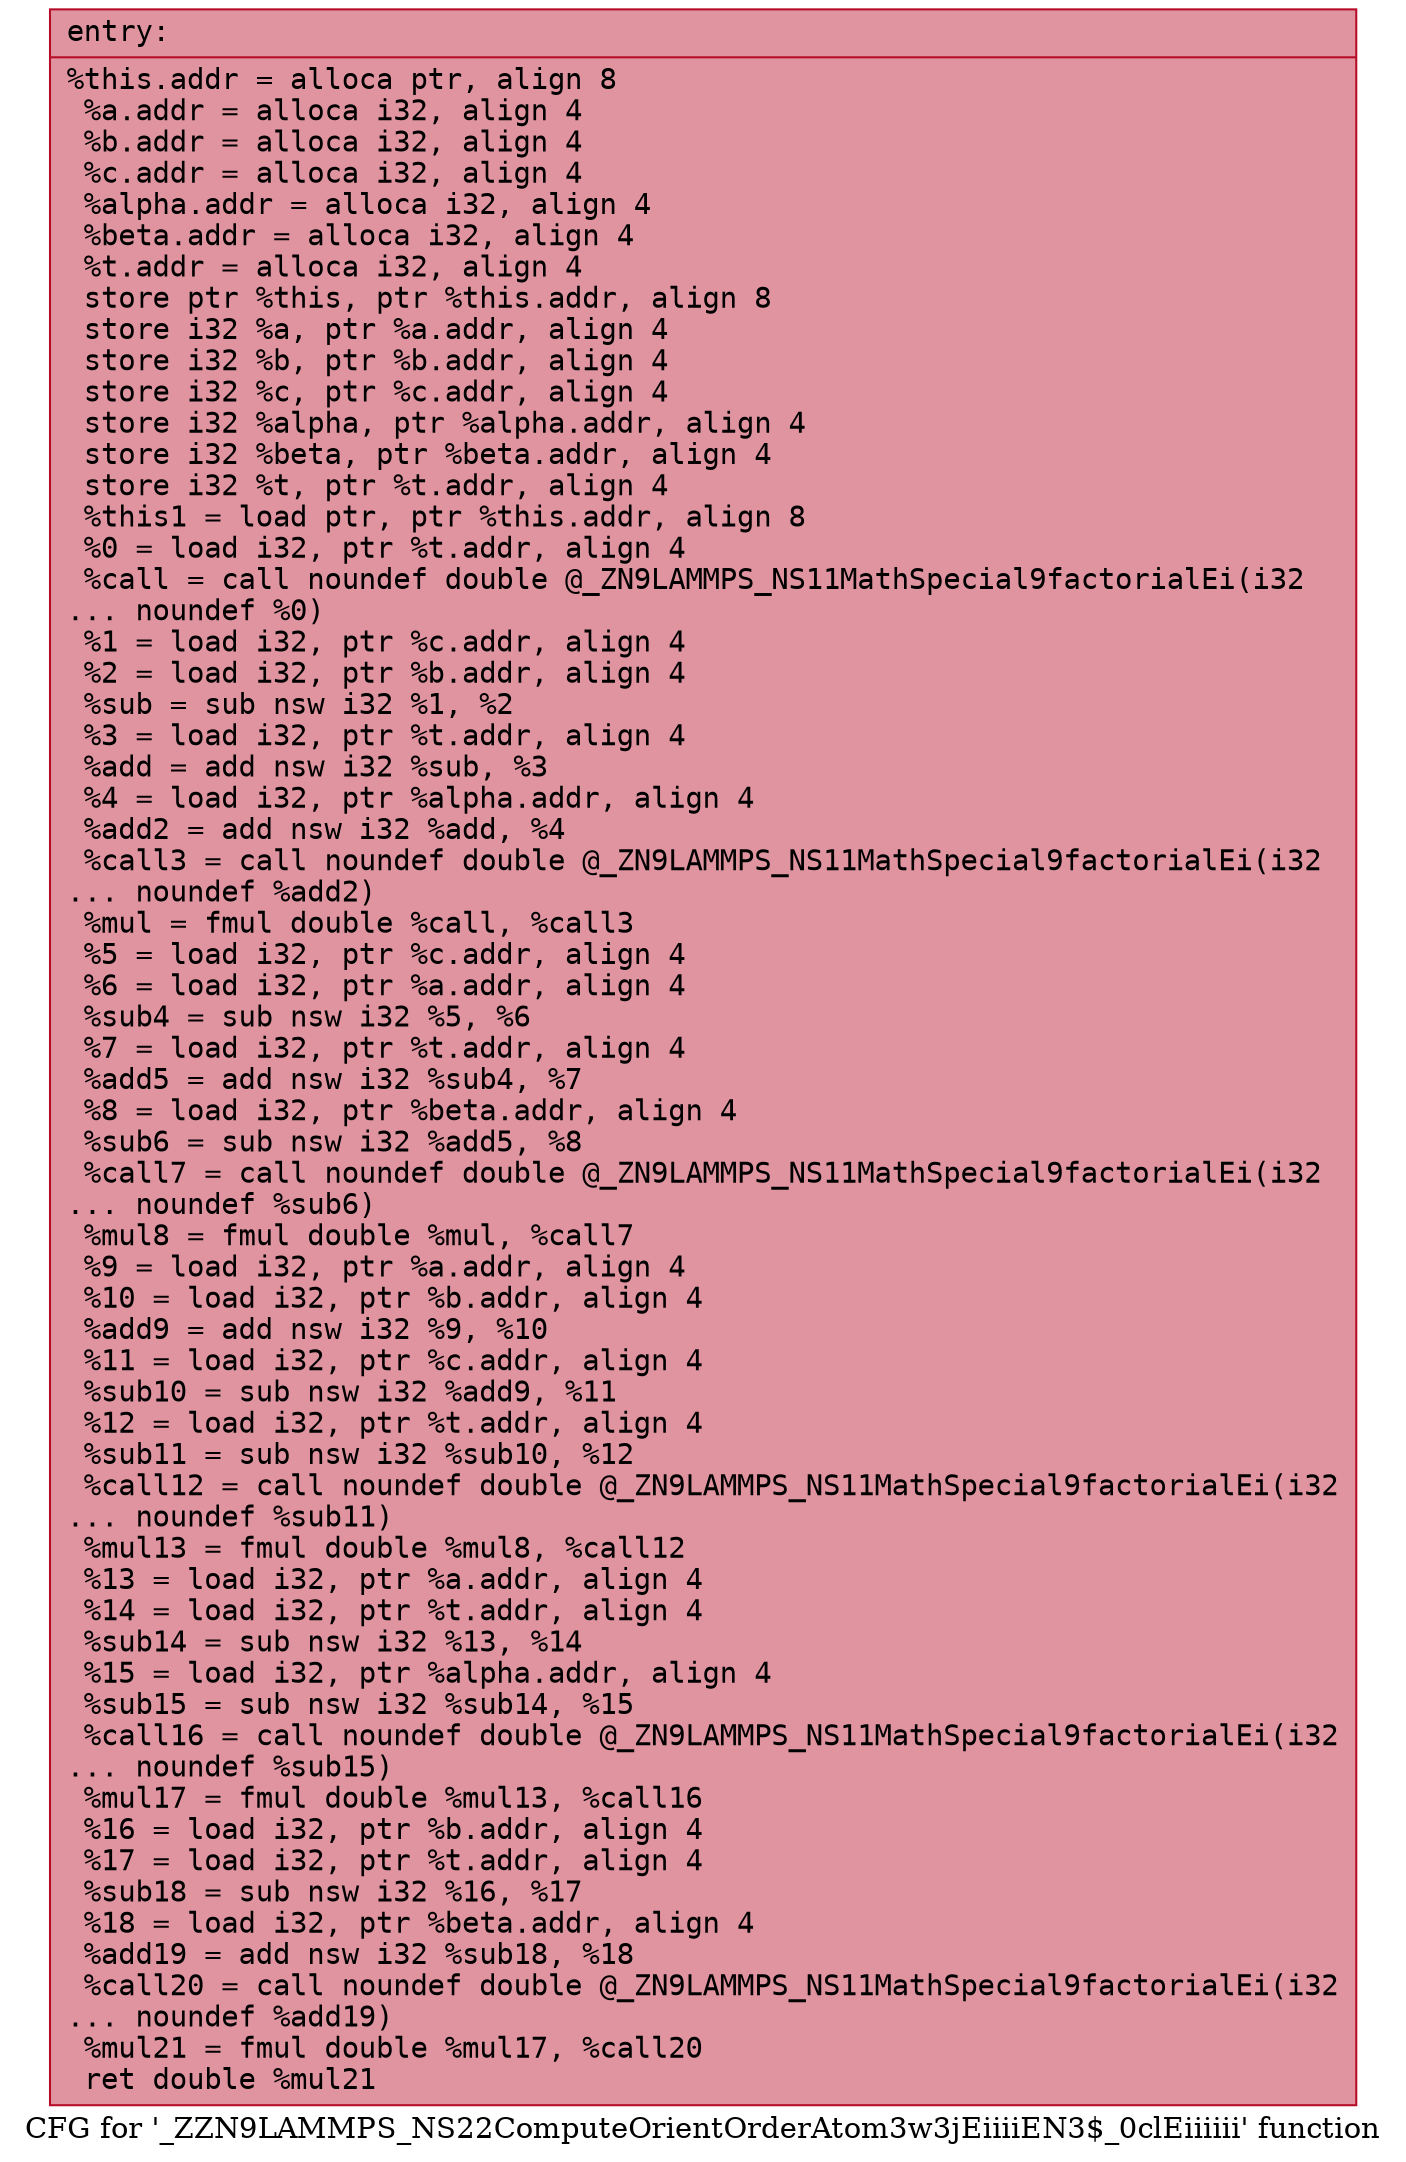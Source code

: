 digraph "CFG for '_ZZN9LAMMPS_NS22ComputeOrientOrderAtom3w3jEiiiiEN3$_0clEiiiiii' function" {
	label="CFG for '_ZZN9LAMMPS_NS22ComputeOrientOrderAtom3w3jEiiiiEN3$_0clEiiiiii' function";

	Node0x56462c169190 [shape=record,color="#b70d28ff", style=filled, fillcolor="#b70d2870" fontname="Courier",label="{entry:\l|  %this.addr = alloca ptr, align 8\l  %a.addr = alloca i32, align 4\l  %b.addr = alloca i32, align 4\l  %c.addr = alloca i32, align 4\l  %alpha.addr = alloca i32, align 4\l  %beta.addr = alloca i32, align 4\l  %t.addr = alloca i32, align 4\l  store ptr %this, ptr %this.addr, align 8\l  store i32 %a, ptr %a.addr, align 4\l  store i32 %b, ptr %b.addr, align 4\l  store i32 %c, ptr %c.addr, align 4\l  store i32 %alpha, ptr %alpha.addr, align 4\l  store i32 %beta, ptr %beta.addr, align 4\l  store i32 %t, ptr %t.addr, align 4\l  %this1 = load ptr, ptr %this.addr, align 8\l  %0 = load i32, ptr %t.addr, align 4\l  %call = call noundef double @_ZN9LAMMPS_NS11MathSpecial9factorialEi(i32\l... noundef %0)\l  %1 = load i32, ptr %c.addr, align 4\l  %2 = load i32, ptr %b.addr, align 4\l  %sub = sub nsw i32 %1, %2\l  %3 = load i32, ptr %t.addr, align 4\l  %add = add nsw i32 %sub, %3\l  %4 = load i32, ptr %alpha.addr, align 4\l  %add2 = add nsw i32 %add, %4\l  %call3 = call noundef double @_ZN9LAMMPS_NS11MathSpecial9factorialEi(i32\l... noundef %add2)\l  %mul = fmul double %call, %call3\l  %5 = load i32, ptr %c.addr, align 4\l  %6 = load i32, ptr %a.addr, align 4\l  %sub4 = sub nsw i32 %5, %6\l  %7 = load i32, ptr %t.addr, align 4\l  %add5 = add nsw i32 %sub4, %7\l  %8 = load i32, ptr %beta.addr, align 4\l  %sub6 = sub nsw i32 %add5, %8\l  %call7 = call noundef double @_ZN9LAMMPS_NS11MathSpecial9factorialEi(i32\l... noundef %sub6)\l  %mul8 = fmul double %mul, %call7\l  %9 = load i32, ptr %a.addr, align 4\l  %10 = load i32, ptr %b.addr, align 4\l  %add9 = add nsw i32 %9, %10\l  %11 = load i32, ptr %c.addr, align 4\l  %sub10 = sub nsw i32 %add9, %11\l  %12 = load i32, ptr %t.addr, align 4\l  %sub11 = sub nsw i32 %sub10, %12\l  %call12 = call noundef double @_ZN9LAMMPS_NS11MathSpecial9factorialEi(i32\l... noundef %sub11)\l  %mul13 = fmul double %mul8, %call12\l  %13 = load i32, ptr %a.addr, align 4\l  %14 = load i32, ptr %t.addr, align 4\l  %sub14 = sub nsw i32 %13, %14\l  %15 = load i32, ptr %alpha.addr, align 4\l  %sub15 = sub nsw i32 %sub14, %15\l  %call16 = call noundef double @_ZN9LAMMPS_NS11MathSpecial9factorialEi(i32\l... noundef %sub15)\l  %mul17 = fmul double %mul13, %call16\l  %16 = load i32, ptr %b.addr, align 4\l  %17 = load i32, ptr %t.addr, align 4\l  %sub18 = sub nsw i32 %16, %17\l  %18 = load i32, ptr %beta.addr, align 4\l  %add19 = add nsw i32 %sub18, %18\l  %call20 = call noundef double @_ZN9LAMMPS_NS11MathSpecial9factorialEi(i32\l... noundef %add19)\l  %mul21 = fmul double %mul17, %call20\l  ret double %mul21\l}"];
}

